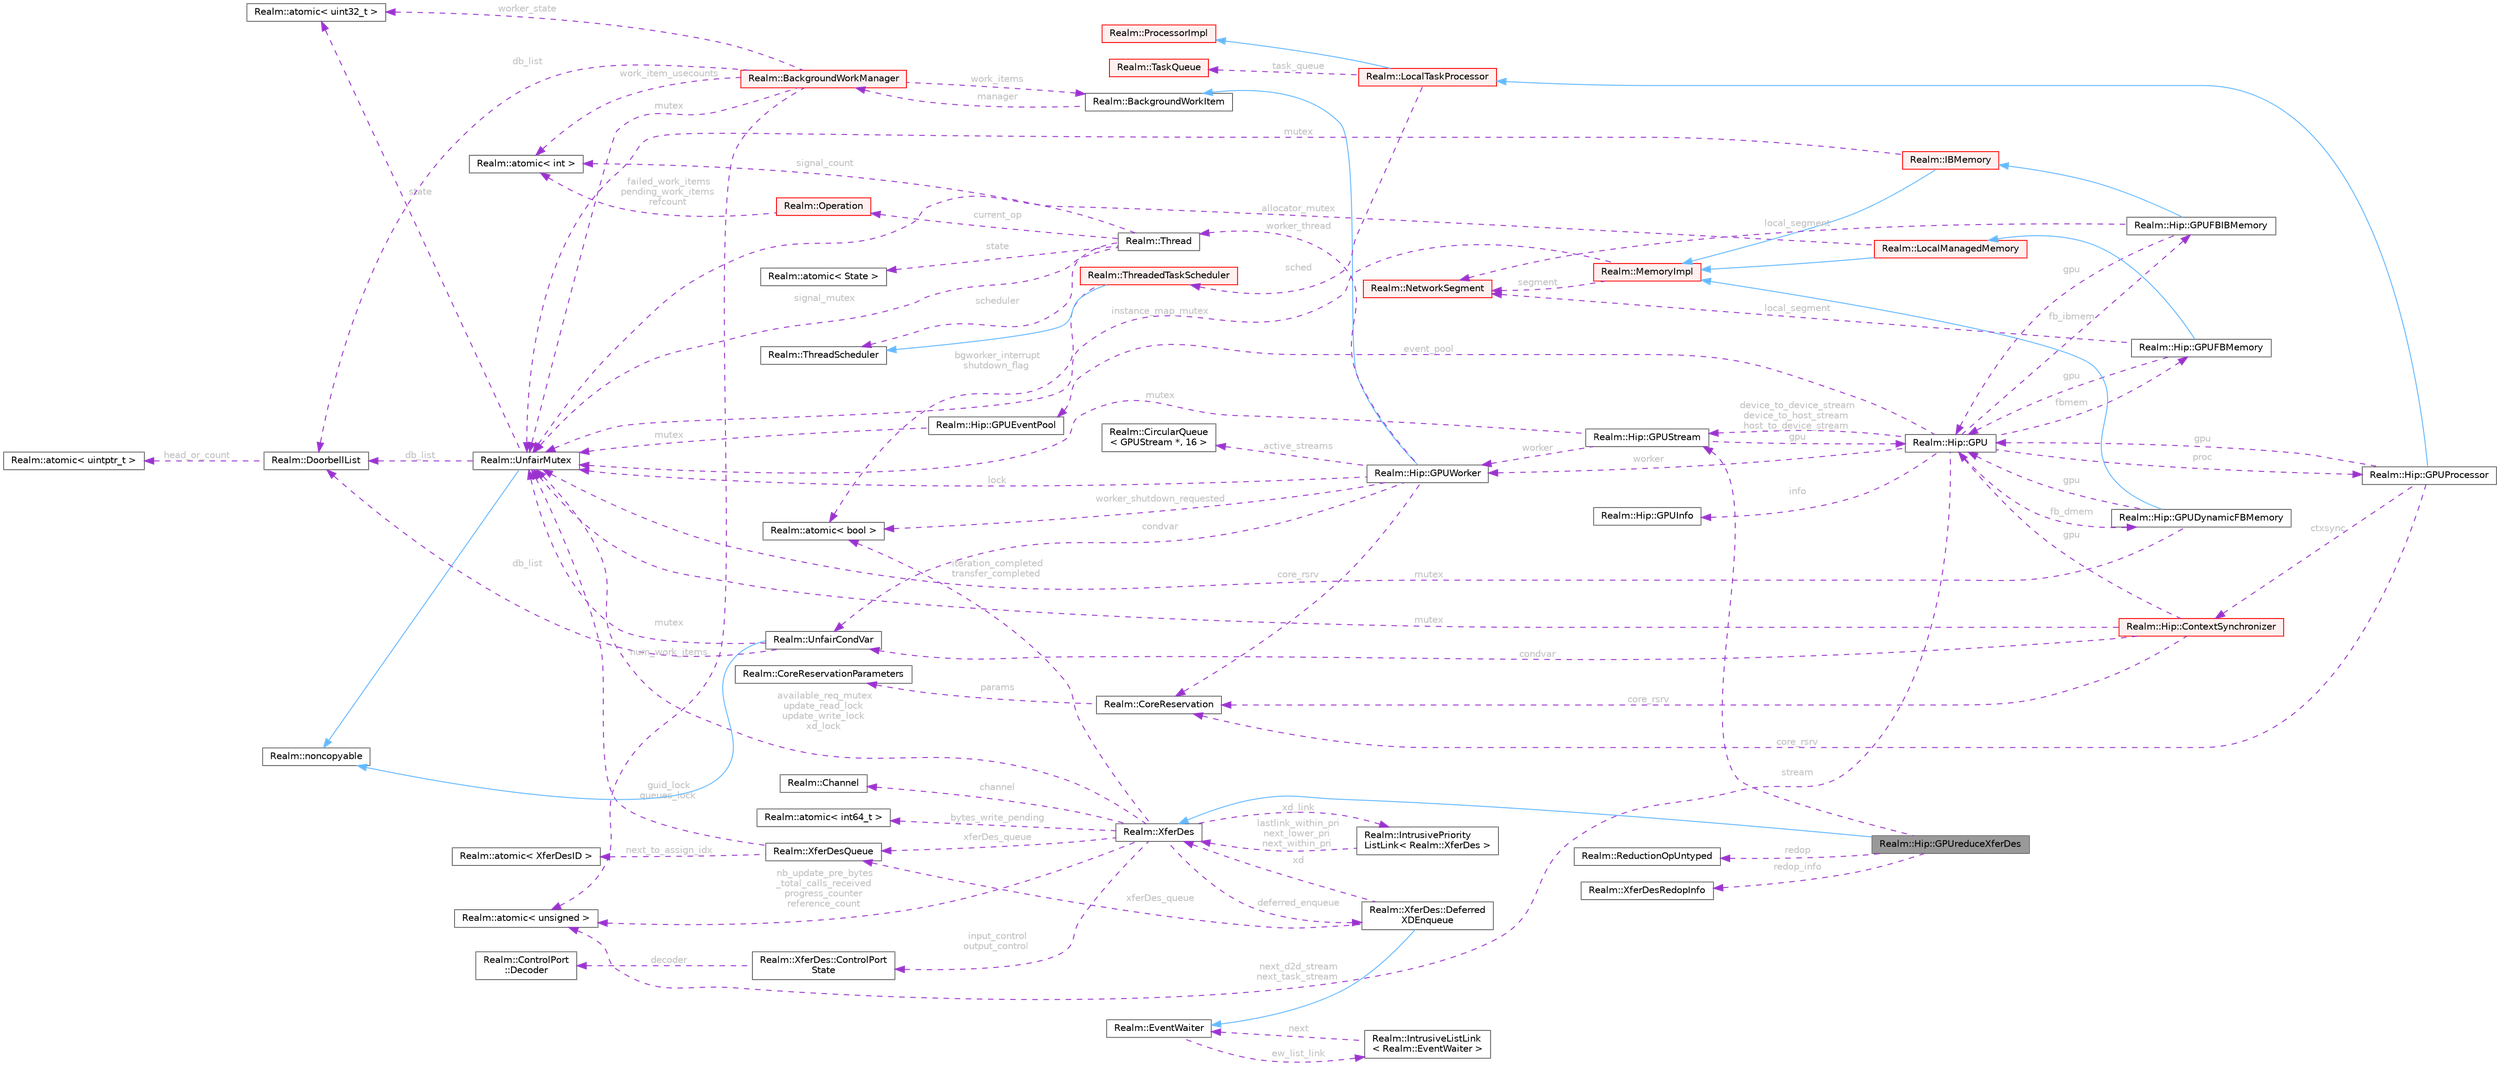digraph "Realm::Hip::GPUreduceXferDes"
{
 // LATEX_PDF_SIZE
  bgcolor="transparent";
  edge [fontname=Helvetica,fontsize=10,labelfontname=Helvetica,labelfontsize=10];
  node [fontname=Helvetica,fontsize=10,shape=box,height=0.2,width=0.4];
  rankdir="LR";
  Node1 [id="Node000001",label="Realm::Hip::GPUreduceXferDes",height=0.2,width=0.4,color="gray40", fillcolor="grey60", style="filled", fontcolor="black",tooltip=" "];
  Node2 -> Node1 [id="edge1_Node000001_Node000002",dir="back",color="steelblue1",style="solid",tooltip=" "];
  Node2 [id="Node000002",label="Realm::XferDes",height=0.2,width=0.4,color="gray40", fillcolor="white", style="filled",URL="$classRealm_1_1XferDes.html",tooltip=" "];
  Node3 -> Node2 [id="edge2_Node000002_Node000003",dir="back",color="darkorchid3",style="dashed",tooltip=" ",label=" xferDes_queue",fontcolor="grey" ];
  Node3 [id="Node000003",label="Realm::XferDesQueue",height=0.2,width=0.4,color="gray40", fillcolor="white", style="filled",URL="$classRealm_1_1XferDesQueue.html",tooltip=" "];
  Node4 -> Node3 [id="edge3_Node000003_Node000004",dir="back",color="darkorchid3",style="dashed",tooltip=" ",label=" guid_lock\nqueues_lock",fontcolor="grey" ];
  Node4 [id="Node000004",label="Realm::UnfairMutex",height=0.2,width=0.4,color="gray40", fillcolor="white", style="filled",URL="$classRealm_1_1UnfairMutex.html",tooltip=" "];
  Node5 -> Node4 [id="edge4_Node000004_Node000005",dir="back",color="steelblue1",style="solid",tooltip=" "];
  Node5 [id="Node000005",label="Realm::noncopyable",height=0.2,width=0.4,color="gray40", fillcolor="white", style="filled",URL="$classRealm_1_1noncopyable.html",tooltip=" "];
  Node6 -> Node4 [id="edge5_Node000004_Node000006",dir="back",color="darkorchid3",style="dashed",tooltip=" ",label=" state",fontcolor="grey" ];
  Node6 [id="Node000006",label="Realm::atomic\< uint32_t \>",height=0.2,width=0.4,color="gray40", fillcolor="white", style="filled",URL="$classRealm_1_1atomic.html",tooltip=" "];
  Node7 -> Node4 [id="edge6_Node000004_Node000007",dir="back",color="darkorchid3",style="dashed",tooltip=" ",label=" db_list",fontcolor="grey" ];
  Node7 [id="Node000007",label="Realm::DoorbellList",height=0.2,width=0.4,color="gray40", fillcolor="white", style="filled",URL="$classRealm_1_1DoorbellList.html",tooltip=" "];
  Node8 -> Node7 [id="edge7_Node000007_Node000008",dir="back",color="darkorchid3",style="dashed",tooltip=" ",label=" head_or_count",fontcolor="grey" ];
  Node8 [id="Node000008",label="Realm::atomic\< uintptr_t \>",height=0.2,width=0.4,color="gray40", fillcolor="white", style="filled",URL="$classRealm_1_1atomic.html",tooltip=" "];
  Node9 -> Node3 [id="edge8_Node000003_Node000009",dir="back",color="darkorchid3",style="dashed",tooltip=" ",label=" next_to_assign_idx",fontcolor="grey" ];
  Node9 [id="Node000009",label="Realm::atomic\< XferDesID \>",height=0.2,width=0.4,color="gray40", fillcolor="white", style="filled",URL="$classRealm_1_1atomic.html",tooltip=" "];
  Node10 -> Node2 [id="edge9_Node000002_Node000010",dir="back",color="darkorchid3",style="dashed",tooltip=" ",label=" iteration_completed\ntransfer_completed",fontcolor="grey" ];
  Node10 [id="Node000010",label="Realm::atomic\< bool \>",height=0.2,width=0.4,color="gray40", fillcolor="white", style="filled",URL="$classRealm_1_1atomic.html",tooltip=" "];
  Node11 -> Node2 [id="edge10_Node000002_Node000011",dir="back",color="darkorchid3",style="dashed",tooltip=" ",label=" bytes_write_pending",fontcolor="grey" ];
  Node11 [id="Node000011",label="Realm::atomic\< int64_t \>",height=0.2,width=0.4,color="gray40", fillcolor="white", style="filled",URL="$classRealm_1_1atomic.html",tooltip=" "];
  Node12 -> Node2 [id="edge11_Node000002_Node000012",dir="back",color="darkorchid3",style="dashed",tooltip=" ",label=" input_control\noutput_control",fontcolor="grey" ];
  Node12 [id="Node000012",label="Realm::XferDes::ControlPort\lState",height=0.2,width=0.4,color="gray40", fillcolor="white", style="filled",URL="$structRealm_1_1XferDes_1_1ControlPortState.html",tooltip=" "];
  Node13 -> Node12 [id="edge12_Node000012_Node000013",dir="back",color="darkorchid3",style="dashed",tooltip=" ",label=" decoder",fontcolor="grey" ];
  Node13 [id="Node000013",label="Realm::ControlPort\l::Decoder",height=0.2,width=0.4,color="gray40", fillcolor="white", style="filled",URL="$classRealm_1_1ControlPort_1_1Decoder.html",tooltip=" "];
  Node14 -> Node2 [id="edge13_Node000002_Node000014",dir="back",color="darkorchid3",style="dashed",tooltip=" ",label=" channel",fontcolor="grey" ];
  Node14 [id="Node000014",label="Realm::Channel",height=0.2,width=0.4,color="gray40", fillcolor="white", style="filled",URL="$classRealm_1_1Channel.html",tooltip=" "];
  Node4 -> Node2 [id="edge14_Node000002_Node000004",dir="back",color="darkorchid3",style="dashed",tooltip=" ",label=" available_req_mutex\nupdate_read_lock\nupdate_write_lock\nxd_lock",fontcolor="grey" ];
  Node15 -> Node2 [id="edge15_Node000002_Node000015",dir="back",color="darkorchid3",style="dashed",tooltip=" ",label=" nb_update_pre_bytes\l_total_calls_received\nprogress_counter\nreference_count",fontcolor="grey" ];
  Node15 [id="Node000015",label="Realm::atomic\< unsigned \>",height=0.2,width=0.4,color="gray40", fillcolor="white", style="filled",URL="$classRealm_1_1atomic.html",tooltip=" "];
  Node16 -> Node2 [id="edge16_Node000002_Node000016",dir="back",color="darkorchid3",style="dashed",tooltip=" ",label=" xd_link",fontcolor="grey" ];
  Node16 [id="Node000016",label="Realm::IntrusivePriority\lListLink\< Realm::XferDes \>",height=0.2,width=0.4,color="gray40", fillcolor="white", style="filled",URL="$structRealm_1_1IntrusivePriorityListLink.html",tooltip=" "];
  Node2 -> Node16 [id="edge17_Node000016_Node000002",dir="back",color="darkorchid3",style="dashed",tooltip=" ",label=" lastlink_within_pri\nnext_lower_pri\nnext_within_pri",fontcolor="grey" ];
  Node17 -> Node2 [id="edge18_Node000002_Node000017",dir="back",color="darkorchid3",style="dashed",tooltip=" ",label=" deferred_enqueue",fontcolor="grey" ];
  Node17 [id="Node000017",label="Realm::XferDes::Deferred\lXDEnqueue",height=0.2,width=0.4,color="gray40", fillcolor="white", style="filled",URL="$classRealm_1_1XferDes_1_1DeferredXDEnqueue.html",tooltip=" "];
  Node18 -> Node17 [id="edge19_Node000017_Node000018",dir="back",color="steelblue1",style="solid",tooltip=" "];
  Node18 [id="Node000018",label="Realm::EventWaiter",height=0.2,width=0.4,color="gray40", fillcolor="white", style="filled",URL="$classRealm_1_1EventWaiter.html",tooltip=" "];
  Node19 -> Node18 [id="edge20_Node000018_Node000019",dir="back",color="darkorchid3",style="dashed",tooltip=" ",label=" ew_list_link",fontcolor="grey" ];
  Node19 [id="Node000019",label="Realm::IntrusiveListLink\l\< Realm::EventWaiter \>",height=0.2,width=0.4,color="gray40", fillcolor="white", style="filled",URL="$structRealm_1_1IntrusiveListLink.html",tooltip=" "];
  Node18 -> Node19 [id="edge21_Node000019_Node000018",dir="back",color="darkorchid3",style="dashed",tooltip=" ",label=" next",fontcolor="grey" ];
  Node3 -> Node17 [id="edge22_Node000017_Node000003",dir="back",color="darkorchid3",style="dashed",tooltip=" ",label=" xferDes_queue",fontcolor="grey" ];
  Node2 -> Node17 [id="edge23_Node000017_Node000002",dir="back",color="darkorchid3",style="dashed",tooltip=" ",label=" xd",fontcolor="grey" ];
  Node20 -> Node1 [id="edge24_Node000001_Node000020",dir="back",color="darkorchid3",style="dashed",tooltip=" ",label=" redop_info",fontcolor="grey" ];
  Node20 [id="Node000020",label="Realm::XferDesRedopInfo",height=0.2,width=0.4,color="gray40", fillcolor="white", style="filled",URL="$structRealm_1_1XferDesRedopInfo.html",tooltip=" "];
  Node21 -> Node1 [id="edge25_Node000001_Node000021",dir="back",color="darkorchid3",style="dashed",tooltip=" ",label=" redop",fontcolor="grey" ];
  Node21 [id="Node000021",label="Realm::ReductionOpUntyped",height=0.2,width=0.4,color="gray40", fillcolor="white", style="filled",URL="$structRealm_1_1ReductionOpUntyped.html",tooltip=" "];
  Node22 -> Node1 [id="edge26_Node000001_Node000022",dir="back",color="darkorchid3",style="dashed",tooltip=" ",label=" stream",fontcolor="grey" ];
  Node22 [id="Node000022",label="Realm::Hip::GPUStream",height=0.2,width=0.4,color="gray40", fillcolor="white", style="filled",URL="$classRealm_1_1Hip_1_1GPUStream.html",tooltip=" "];
  Node23 -> Node22 [id="edge27_Node000022_Node000023",dir="back",color="darkorchid3",style="dashed",tooltip=" ",label=" gpu",fontcolor="grey" ];
  Node23 [id="Node000023",label="Realm::Hip::GPU",height=0.2,width=0.4,color="gray40", fillcolor="white", style="filled",URL="$classRealm_1_1Hip_1_1GPU.html",tooltip=" "];
  Node24 -> Node23 [id="edge28_Node000023_Node000024",dir="back",color="darkorchid3",style="dashed",tooltip=" ",label=" info",fontcolor="grey" ];
  Node24 [id="Node000024",label="Realm::Hip::GPUInfo",height=0.2,width=0.4,color="gray40", fillcolor="white", style="filled",URL="$structRealm_1_1Hip_1_1GPUInfo.html",tooltip=" "];
  Node25 -> Node23 [id="edge29_Node000023_Node000025",dir="back",color="darkorchid3",style="dashed",tooltip=" ",label=" worker",fontcolor="grey" ];
  Node25 [id="Node000025",label="Realm::Hip::GPUWorker",height=0.2,width=0.4,color="gray40", fillcolor="white", style="filled",URL="$classRealm_1_1Hip_1_1GPUWorker.html",tooltip=" "];
  Node26 -> Node25 [id="edge30_Node000025_Node000026",dir="back",color="steelblue1",style="solid",tooltip=" "];
  Node26 [id="Node000026",label="Realm::BackgroundWorkItem",height=0.2,width=0.4,color="gray40", fillcolor="white", style="filled",URL="$classRealm_1_1BackgroundWorkItem.html",tooltip=" "];
  Node27 -> Node26 [id="edge31_Node000026_Node000027",dir="back",color="darkorchid3",style="dashed",tooltip=" ",label=" manager",fontcolor="grey" ];
  Node27 [id="Node000027",label="Realm::BackgroundWorkManager",height=0.2,width=0.4,color="red", fillcolor="#FFF0F0", style="filled",URL="$classRealm_1_1BackgroundWorkManager.html",tooltip=" "];
  Node4 -> Node27 [id="edge32_Node000027_Node000004",dir="back",color="darkorchid3",style="dashed",tooltip=" ",label=" mutex",fontcolor="grey" ];
  Node15 -> Node27 [id="edge33_Node000027_Node000015",dir="back",color="darkorchid3",style="dashed",tooltip=" ",label=" num_work_items",fontcolor="grey" ];
  Node30 -> Node27 [id="edge34_Node000027_Node000030",dir="back",color="darkorchid3",style="dashed",tooltip=" ",label=" work_item_usecounts",fontcolor="grey" ];
  Node30 [id="Node000030",label="Realm::atomic\< int \>",height=0.2,width=0.4,color="gray40", fillcolor="white", style="filled",URL="$classRealm_1_1atomic.html",tooltip=" "];
  Node26 -> Node27 [id="edge35_Node000027_Node000026",dir="back",color="darkorchid3",style="dashed",tooltip=" ",label=" work_items",fontcolor="grey" ];
  Node6 -> Node27 [id="edge36_Node000027_Node000006",dir="back",color="darkorchid3",style="dashed",tooltip=" ",label=" worker_state",fontcolor="grey" ];
  Node7 -> Node27 [id="edge37_Node000027_Node000007",dir="back",color="darkorchid3",style="dashed",tooltip=" ",label=" db_list",fontcolor="grey" ];
  Node4 -> Node25 [id="edge38_Node000025_Node000004",dir="back",color="darkorchid3",style="dashed",tooltip=" ",label=" lock",fontcolor="grey" ];
  Node33 -> Node25 [id="edge39_Node000025_Node000033",dir="back",color="darkorchid3",style="dashed",tooltip=" ",label=" condvar",fontcolor="grey" ];
  Node33 [id="Node000033",label="Realm::UnfairCondVar",height=0.2,width=0.4,color="gray40", fillcolor="white", style="filled",URL="$classRealm_1_1UnfairCondVar.html",tooltip=" "];
  Node5 -> Node33 [id="edge40_Node000033_Node000005",dir="back",color="steelblue1",style="solid",tooltip=" "];
  Node4 -> Node33 [id="edge41_Node000033_Node000004",dir="back",color="darkorchid3",style="dashed",tooltip=" ",label=" mutex",fontcolor="grey" ];
  Node7 -> Node33 [id="edge42_Node000033_Node000007",dir="back",color="darkorchid3",style="dashed",tooltip=" ",label=" db_list",fontcolor="grey" ];
  Node34 -> Node25 [id="edge43_Node000025_Node000034",dir="back",color="darkorchid3",style="dashed",tooltip=" ",label=" active_streams",fontcolor="grey" ];
  Node34 [id="Node000034",label="Realm::CircularQueue\l\< GPUStream *, 16 \>",height=0.2,width=0.4,color="gray40", fillcolor="white", style="filled",URL="$classRealm_1_1CircularQueue.html",tooltip=" "];
  Node35 -> Node25 [id="edge44_Node000025_Node000035",dir="back",color="darkorchid3",style="dashed",tooltip=" ",label=" core_rsrv",fontcolor="grey" ];
  Node35 [id="Node000035",label="Realm::CoreReservation",height=0.2,width=0.4,color="gray40", fillcolor="white", style="filled",URL="$classRealm_1_1CoreReservation.html",tooltip=" "];
  Node36 -> Node35 [id="edge45_Node000035_Node000036",dir="back",color="darkorchid3",style="dashed",tooltip=" ",label=" params",fontcolor="grey" ];
  Node36 [id="Node000036",label="Realm::CoreReservationParameters",height=0.2,width=0.4,color="gray40", fillcolor="white", style="filled",URL="$classRealm_1_1CoreReservationParameters.html",tooltip=" "];
  Node37 -> Node25 [id="edge46_Node000025_Node000037",dir="back",color="darkorchid3",style="dashed",tooltip=" ",label=" worker_thread",fontcolor="grey" ];
  Node37 [id="Node000037",label="Realm::Thread",height=0.2,width=0.4,color="gray40", fillcolor="white", style="filled",URL="$classRealm_1_1Thread.html",tooltip=" "];
  Node38 -> Node37 [id="edge47_Node000037_Node000038",dir="back",color="darkorchid3",style="dashed",tooltip=" ",label=" state",fontcolor="grey" ];
  Node38 [id="Node000038",label="Realm::atomic\< State \>",height=0.2,width=0.4,color="gray40", fillcolor="white", style="filled",URL="$classRealm_1_1atomic.html",tooltip=" "];
  Node39 -> Node37 [id="edge48_Node000037_Node000039",dir="back",color="darkorchid3",style="dashed",tooltip=" ",label=" scheduler",fontcolor="grey" ];
  Node39 [id="Node000039",label="Realm::ThreadScheduler",height=0.2,width=0.4,color="gray40", fillcolor="white", style="filled",URL="$classRealm_1_1ThreadScheduler.html",tooltip=" "];
  Node40 -> Node37 [id="edge49_Node000037_Node000040",dir="back",color="darkorchid3",style="dashed",tooltip=" ",label=" current_op",fontcolor="grey" ];
  Node40 [id="Node000040",label="Realm::Operation",height=0.2,width=0.4,color="red", fillcolor="#FFF0F0", style="filled",URL="$classRealm_1_1Operation.html",tooltip=" "];
  Node30 -> Node40 [id="edge50_Node000040_Node000030",dir="back",color="darkorchid3",style="dashed",tooltip=" ",label=" failed_work_items\npending_work_items\nrefcount",fontcolor="grey" ];
  Node30 -> Node37 [id="edge51_Node000037_Node000030",dir="back",color="darkorchid3",style="dashed",tooltip=" ",label=" signal_count",fontcolor="grey" ];
  Node4 -> Node37 [id="edge52_Node000037_Node000004",dir="back",color="darkorchid3",style="dashed",tooltip=" ",label=" signal_mutex",fontcolor="grey" ];
  Node10 -> Node25 [id="edge53_Node000025_Node000010",dir="back",color="darkorchid3",style="dashed",tooltip=" ",label=" worker_shutdown_requested",fontcolor="grey" ];
  Node71 -> Node23 [id="edge54_Node000023_Node000071",dir="back",color="darkorchid3",style="dashed",tooltip=" ",label=" proc",fontcolor="grey" ];
  Node71 [id="Node000071",label="Realm::Hip::GPUProcessor",height=0.2,width=0.4,color="gray40", fillcolor="white", style="filled",URL="$classRealm_1_1Hip_1_1GPUProcessor.html",tooltip=" "];
  Node72 -> Node71 [id="edge55_Node000071_Node000072",dir="back",color="steelblue1",style="solid",tooltip=" "];
  Node72 [id="Node000072",label="Realm::LocalTaskProcessor",height=0.2,width=0.4,color="red", fillcolor="#FFF0F0", style="filled",URL="$classRealm_1_1LocalTaskProcessor.html",tooltip=" "];
  Node45 -> Node72 [id="edge56_Node000072_Node000045",dir="back",color="steelblue1",style="solid",tooltip=" "];
  Node45 [id="Node000045",label="Realm::ProcessorImpl",height=0.2,width=0.4,color="red", fillcolor="#FFF0F0", style="filled",URL="$classRealm_1_1ProcessorImpl.html",tooltip=" "];
  Node73 -> Node72 [id="edge57_Node000072_Node000073",dir="back",color="darkorchid3",style="dashed",tooltip=" ",label=" sched",fontcolor="grey" ];
  Node73 [id="Node000073",label="Realm::ThreadedTaskScheduler",height=0.2,width=0.4,color="red", fillcolor="#FFF0F0", style="filled",URL="$classRealm_1_1ThreadedTaskScheduler.html",tooltip=" "];
  Node39 -> Node73 [id="edge58_Node000073_Node000039",dir="back",color="steelblue1",style="solid",tooltip=" "];
  Node10 -> Node73 [id="edge59_Node000073_Node000010",dir="back",color="darkorchid3",style="dashed",tooltip=" ",label=" bgworker_interrupt\nshutdown_flag",fontcolor="grey" ];
  Node93 -> Node72 [id="edge60_Node000072_Node000093",dir="back",color="darkorchid3",style="dashed",tooltip=" ",label=" task_queue",fontcolor="grey" ];
  Node93 [id="Node000093",label="Realm::TaskQueue",height=0.2,width=0.4,color="red", fillcolor="#FFF0F0", style="filled",URL="$classRealm_1_1TaskQueue.html",tooltip=" "];
  Node23 -> Node71 [id="edge61_Node000071_Node000023",dir="back",color="darkorchid3",style="dashed",tooltip=" ",label=" gpu",fontcolor="grey" ];
  Node104 -> Node71 [id="edge62_Node000071_Node000104",dir="back",color="darkorchid3",style="dashed",tooltip=" ",label=" ctxsync",fontcolor="grey" ];
  Node104 [id="Node000104",label="Realm::Hip::ContextSynchronizer",height=0.2,width=0.4,color="red", fillcolor="#FFF0F0", style="filled",URL="$classRealm_1_1Hip_1_1ContextSynchronizer.html",tooltip=" "];
  Node23 -> Node104 [id="edge63_Node000104_Node000023",dir="back",color="darkorchid3",style="dashed",tooltip=" ",label=" gpu",fontcolor="grey" ];
  Node4 -> Node104 [id="edge64_Node000104_Node000004",dir="back",color="darkorchid3",style="dashed",tooltip=" ",label=" mutex",fontcolor="grey" ];
  Node33 -> Node104 [id="edge65_Node000104_Node000033",dir="back",color="darkorchid3",style="dashed",tooltip=" ",label=" condvar",fontcolor="grey" ];
  Node35 -> Node104 [id="edge66_Node000104_Node000035",dir="back",color="darkorchid3",style="dashed",tooltip=" ",label=" core_rsrv",fontcolor="grey" ];
  Node35 -> Node71 [id="edge67_Node000071_Node000035",dir="back",color="darkorchid3",style="dashed",tooltip=" ",label=" core_rsrv",fontcolor="grey" ];
  Node154 -> Node23 [id="edge68_Node000023_Node000154",dir="back",color="darkorchid3",style="dashed",tooltip=" ",label=" fbmem",fontcolor="grey" ];
  Node154 [id="Node000154",label="Realm::Hip::GPUFBMemory",height=0.2,width=0.4,color="gray40", fillcolor="white", style="filled",URL="$classRealm_1_1Hip_1_1GPUFBMemory.html",tooltip=" "];
  Node116 -> Node154 [id="edge69_Node000154_Node000116",dir="back",color="steelblue1",style="solid",tooltip=" "];
  Node116 [id="Node000116",label="Realm::LocalManagedMemory",height=0.2,width=0.4,color="red", fillcolor="#FFF0F0", style="filled",URL="$classRealm_1_1LocalManagedMemory.html",tooltip=" "];
  Node117 -> Node116 [id="edge70_Node000116_Node000117",dir="back",color="steelblue1",style="solid",tooltip=" "];
  Node117 [id="Node000117",label="Realm::MemoryImpl",height=0.2,width=0.4,color="red", fillcolor="#FFF0F0", style="filled",URL="$classRealm_1_1MemoryImpl.html",tooltip=" "];
  Node119 -> Node117 [id="edge71_Node000117_Node000119",dir="back",color="darkorchid3",style="dashed",tooltip=" ",label=" segment",fontcolor="grey" ];
  Node119 [id="Node000119",label="Realm::NetworkSegment",height=0.2,width=0.4,color="red", fillcolor="#FFF0F0", style="filled",URL="$classRealm_1_1NetworkSegment.html",tooltip=" "];
  Node4 -> Node117 [id="edge72_Node000117_Node000004",dir="back",color="darkorchid3",style="dashed",tooltip=" ",label=" instance_map_mutex",fontcolor="grey" ];
  Node4 -> Node116 [id="edge73_Node000116_Node000004",dir="back",color="darkorchid3",style="dashed",tooltip=" ",label=" allocator_mutex",fontcolor="grey" ];
  Node23 -> Node154 [id="edge74_Node000154_Node000023",dir="back",color="darkorchid3",style="dashed",tooltip=" ",label=" gpu",fontcolor="grey" ];
  Node119 -> Node154 [id="edge75_Node000154_Node000119",dir="back",color="darkorchid3",style="dashed",tooltip=" ",label=" local_segment",fontcolor="grey" ];
  Node155 -> Node23 [id="edge76_Node000023_Node000155",dir="back",color="darkorchid3",style="dashed",tooltip=" ",label=" fb_dmem",fontcolor="grey" ];
  Node155 [id="Node000155",label="Realm::Hip::GPUDynamicFBMemory",height=0.2,width=0.4,color="gray40", fillcolor="white", style="filled",URL="$classRealm_1_1Hip_1_1GPUDynamicFBMemory.html",tooltip=" "];
  Node117 -> Node155 [id="edge77_Node000155_Node000117",dir="back",color="steelblue1",style="solid",tooltip=" "];
  Node23 -> Node155 [id="edge78_Node000155_Node000023",dir="back",color="darkorchid3",style="dashed",tooltip=" ",label=" gpu",fontcolor="grey" ];
  Node4 -> Node155 [id="edge79_Node000155_Node000004",dir="back",color="darkorchid3",style="dashed",tooltip=" ",label=" mutex",fontcolor="grey" ];
  Node156 -> Node23 [id="edge80_Node000023_Node000156",dir="back",color="darkorchid3",style="dashed",tooltip=" ",label=" fb_ibmem",fontcolor="grey" ];
  Node156 [id="Node000156",label="Realm::Hip::GPUFBIBMemory",height=0.2,width=0.4,color="gray40", fillcolor="white", style="filled",URL="$classRealm_1_1Hip_1_1GPUFBIBMemory.html",tooltip=" "];
  Node149 -> Node156 [id="edge81_Node000156_Node000149",dir="back",color="steelblue1",style="solid",tooltip=" "];
  Node149 [id="Node000149",label="Realm::IBMemory",height=0.2,width=0.4,color="red", fillcolor="#FFF0F0", style="filled",URL="$classRealm_1_1IBMemory.html",tooltip=" "];
  Node117 -> Node149 [id="edge82_Node000149_Node000117",dir="back",color="steelblue1",style="solid",tooltip=" "];
  Node4 -> Node149 [id="edge83_Node000149_Node000004",dir="back",color="darkorchid3",style="dashed",tooltip=" ",label=" mutex",fontcolor="grey" ];
  Node23 -> Node156 [id="edge84_Node000156_Node000023",dir="back",color="darkorchid3",style="dashed",tooltip=" ",label=" gpu",fontcolor="grey" ];
  Node119 -> Node156 [id="edge85_Node000156_Node000119",dir="back",color="darkorchid3",style="dashed",tooltip=" ",label=" local_segment",fontcolor="grey" ];
  Node22 -> Node23 [id="edge86_Node000023_Node000022",dir="back",color="darkorchid3",style="dashed",tooltip=" ",label=" device_to_device_stream\ndevice_to_host_stream\nhost_to_device_stream",fontcolor="grey" ];
  Node15 -> Node23 [id="edge87_Node000023_Node000015",dir="back",color="darkorchid3",style="dashed",tooltip=" ",label=" next_d2d_stream\nnext_task_stream",fontcolor="grey" ];
  Node157 -> Node23 [id="edge88_Node000023_Node000157",dir="back",color="darkorchid3",style="dashed",tooltip=" ",label=" event_pool",fontcolor="grey" ];
  Node157 [id="Node000157",label="Realm::Hip::GPUEventPool",height=0.2,width=0.4,color="gray40", fillcolor="white", style="filled",URL="$classRealm_1_1Hip_1_1GPUEventPool.html",tooltip=" "];
  Node4 -> Node157 [id="edge89_Node000157_Node000004",dir="back",color="darkorchid3",style="dashed",tooltip=" ",label=" mutex",fontcolor="grey" ];
  Node25 -> Node22 [id="edge90_Node000022_Node000025",dir="back",color="darkorchid3",style="dashed",tooltip=" ",label=" worker",fontcolor="grey" ];
  Node4 -> Node22 [id="edge91_Node000022_Node000004",dir="back",color="darkorchid3",style="dashed",tooltip=" ",label=" mutex",fontcolor="grey" ];
}

